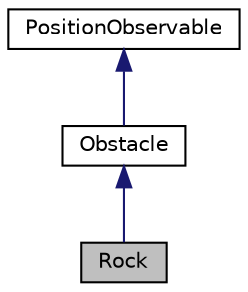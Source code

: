 digraph "Rock"
{
  edge [fontname="Helvetica",fontsize="10",labelfontname="Helvetica",labelfontsize="10"];
  node [fontname="Helvetica",fontsize="10",shape=record];
  Node3 [label="Rock",height=0.2,width=0.4,color="black", fillcolor="grey75", style="filled", fontcolor="black"];
  Node4 -> Node3 [dir="back",color="midnightblue",fontsize="10",style="solid",fontname="Helvetica"];
  Node4 [label="Obstacle",height=0.2,width=0.4,color="black", fillcolor="white", style="filled",URL="$classObstacle.html",tooltip="Class defining an Obstacle. "];
  Node5 -> Node4 [dir="back",color="midnightblue",fontsize="10",style="solid",fontname="Helvetica"];
  Node5 [label="PositionObservable",height=0.2,width=0.4,color="black", fillcolor="white", style="filled",URL="$classPositionObservable.html"];
}
